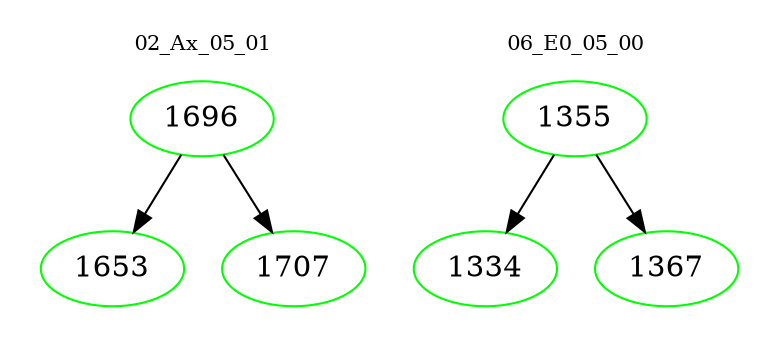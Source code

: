 digraph{
subgraph cluster_0 {
color = white
label = "02_Ax_05_01";
fontsize=10;
T0_1696 [label="1696", color="green"]
T0_1696 -> T0_1653 [color="black"]
T0_1653 [label="1653", color="green"]
T0_1696 -> T0_1707 [color="black"]
T0_1707 [label="1707", color="green"]
}
subgraph cluster_1 {
color = white
label = "06_E0_05_00";
fontsize=10;
T1_1355 [label="1355", color="green"]
T1_1355 -> T1_1334 [color="black"]
T1_1334 [label="1334", color="green"]
T1_1355 -> T1_1367 [color="black"]
T1_1367 [label="1367", color="green"]
}
}
